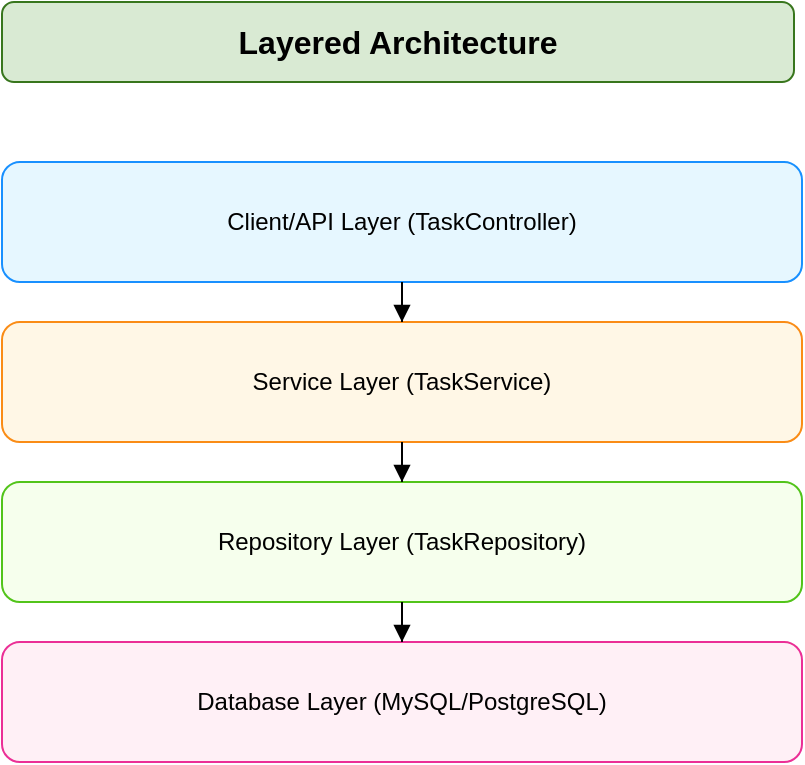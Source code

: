 <mxfile version="27.1.1" pages="2">
  <diagram name="Layered Architecture" id="TX_kOuBv3lkDhO81MxQk">
    <mxGraphModel dx="1257" dy="610" grid="1" gridSize="10" guides="1" tooltips="1" connect="1" arrows="1" fold="1" page="1" pageScale="1" pageWidth="827" pageHeight="1169" math="0" shadow="0">
      <root>
        <mxCell id="0" />
        <mxCell id="1" parent="0" />
        <mxCell id="4tGiP644JRXML51GtWOD-1" value="Client/API Layer (TaskController)" style="shape=rectangle;whiteSpace=wrap;html=1;fillColor=#E6F7FF;strokeColor=#1890FF;rounded=1;" parent="1" vertex="1">
          <mxGeometry x="214" y="150" width="400" height="60" as="geometry" />
        </mxCell>
        <mxCell id="4tGiP644JRXML51GtWOD-2" value="Service Layer (TaskService)" style="shape=rectangle;whiteSpace=wrap;html=1;fillColor=#FFF7E6;strokeColor=#FA8C16;rounded=1;" parent="1" vertex="1">
          <mxGeometry x="214" y="230" width="400" height="60" as="geometry" />
        </mxCell>
        <mxCell id="4tGiP644JRXML51GtWOD-3" value="Repository Layer (TaskRepository)" style="shape=rectangle;whiteSpace=wrap;html=1;fillColor=#F6FFED;strokeColor=#52C41A;rounded=1;" parent="1" vertex="1">
          <mxGeometry x="214" y="310" width="400" height="60" as="geometry" />
        </mxCell>
        <mxCell id="4tGiP644JRXML51GtWOD-4" value="Database Layer (MySQL/PostgreSQL)" style="shape=rectangle;whiteSpace=wrap;html=1;fillColor=#FFF0F6;strokeColor=#EB2F96;rounded=1;" parent="1" vertex="1">
          <mxGeometry x="214" y="390" width="400" height="60" as="geometry" />
        </mxCell>
        <mxCell id="4tGiP644JRXML51GtWOD-5" style="edgeStyle=orthogonalEdgeStyle;rounded=0;orthogonalLoop=1;jettySize=auto;html=1;endArrow=block;strokeColor=#000000;" parent="1" source="4tGiP644JRXML51GtWOD-1" target="4tGiP644JRXML51GtWOD-2" edge="1">
          <mxGeometry relative="1" as="geometry" />
        </mxCell>
        <mxCell id="4tGiP644JRXML51GtWOD-6" style="edgeStyle=orthogonalEdgeStyle;rounded=0;orthogonalLoop=1;jettySize=auto;html=1;endArrow=block;strokeColor=#000000;" parent="1" source="4tGiP644JRXML51GtWOD-2" target="4tGiP644JRXML51GtWOD-3" edge="1">
          <mxGeometry relative="1" as="geometry" />
        </mxCell>
        <mxCell id="4tGiP644JRXML51GtWOD-7" style="edgeStyle=orthogonalEdgeStyle;rounded=0;orthogonalLoop=1;jettySize=auto;html=1;endArrow=block;strokeColor=#000000;" parent="1" source="4tGiP644JRXML51GtWOD-3" target="4tGiP644JRXML51GtWOD-4" edge="1">
          <mxGeometry relative="1" as="geometry" />
        </mxCell>
        <mxCell id="cOWOQS8ZOjJmAmIVV_3T-1" value="Layered Architecture" style="shape=rectangle;whiteSpace=wrap;html=1;fillColor=#D9EAD3;strokeColor=#38761D;rounded=1;fontSize=16;fontStyle=1;" vertex="1" parent="1">
          <mxGeometry x="214" y="70" width="396" height="40" as="geometry" />
        </mxCell>
      </root>
    </mxGraphModel>
  </diagram>
  <diagram id="NExN3MO3olgpIQ21nLXC" name="task_microservice_textual_layers">
    <mxGraphModel dx="1257" dy="610" grid="1" gridSize="10" guides="1" tooltips="1" connect="1" arrows="1" fold="1" page="1" pageScale="1" pageWidth="827" pageHeight="1169" math="0" shadow="0">
      <root>
        <mxCell id="0" />
        <mxCell id="1" parent="0" />
        <mxCell id="ib_oY4xoFRhZ3UsrOoLM-1" value="Layered Architecture Description" style="shape=rectangle;whiteSpace=wrap;html=1;fillColor=#D9EAD3;strokeColor=#38761D;rounded=1;fontSize=16;fontStyle=1;" parent="1" vertex="1">
          <mxGeometry x="200" y="170" width="500" height="40" as="geometry" />
        </mxCell>
        <mxCell id="ib_oY4xoFRhZ3UsrOoLM-2" value="Client/API Layer (TaskController) Responsibilities: - Exposes REST APIs - Handles HTTP requests - Maps to Service Layer" style="shape=rectangle;whiteSpace=wrap;html=1;fillColor=#E6F7FF;strokeColor=#1890FF;rounded=1;" parent="1" vertex="1">
          <mxGeometry x="200" y="230" width="500" height="100" as="geometry" />
        </mxCell>
        <mxCell id="ib_oY4xoFRhZ3UsrOoLM-3" value="Service Layer (TaskService) Responsibilities: - Business logic - Input validation - Delegates to Repository" style="shape=rectangle;whiteSpace=wrap;html=1;fillColor=#FFF7E6;strokeColor=#FA8C16;rounded=1;" parent="1" vertex="1">
          <mxGeometry x="200" y="350" width="500" height="100" as="geometry" />
        </mxCell>
        <mxCell id="ib_oY4xoFRhZ3UsrOoLM-4" value="Repository Layer (TaskRepository) Responsibilities: - Interacts with database - Uses Spring Data JPA - Handles CRUD operations" style="shape=rectangle;whiteSpace=wrap;html=1;fillColor=#F6FFED;strokeColor=#52C41A;rounded=1;" parent="1" vertex="1">
          <mxGeometry x="200" y="470" width="500" height="100" as="geometry" />
        </mxCell>
        <mxCell id="ib_oY4xoFRhZ3UsrOoLM-5" value="Database Layer (MySQL/PostgreSQL) Responsibilities: - Stores task data - Enforces constraints - Supports SQL queries" style="shape=rectangle;whiteSpace=wrap;html=1;fillColor=#FFF0F6;strokeColor=#EB2F96;rounded=1;" parent="1" vertex="1">
          <mxGeometry x="200" y="590" width="500" height="100" as="geometry" />
        </mxCell>
        <mxCell id="ib_oY4xoFRhZ3UsrOoLM-6" style="edgeStyle=orthogonalEdgeStyle;rounded=0;orthogonalLoop=1;jettySize=auto;html=1;endArrow=block;strokeColor=#000000;" parent="1" source="ib_oY4xoFRhZ3UsrOoLM-2" target="ib_oY4xoFRhZ3UsrOoLM-3" edge="1">
          <mxGeometry relative="1" as="geometry" />
        </mxCell>
        <mxCell id="ib_oY4xoFRhZ3UsrOoLM-7" style="edgeStyle=orthogonalEdgeStyle;rounded=0;orthogonalLoop=1;jettySize=auto;html=1;endArrow=block;strokeColor=#000000;" parent="1" source="ib_oY4xoFRhZ3UsrOoLM-3" target="ib_oY4xoFRhZ3UsrOoLM-4" edge="1">
          <mxGeometry relative="1" as="geometry" />
        </mxCell>
        <mxCell id="ib_oY4xoFRhZ3UsrOoLM-8" style="edgeStyle=orthogonalEdgeStyle;rounded=0;orthogonalLoop=1;jettySize=auto;html=1;endArrow=block;strokeColor=#000000;" parent="1" source="ib_oY4xoFRhZ3UsrOoLM-4" target="ib_oY4xoFRhZ3UsrOoLM-5" edge="1">
          <mxGeometry relative="1" as="geometry" />
        </mxCell>
      </root>
    </mxGraphModel>
  </diagram>
</mxfile>
